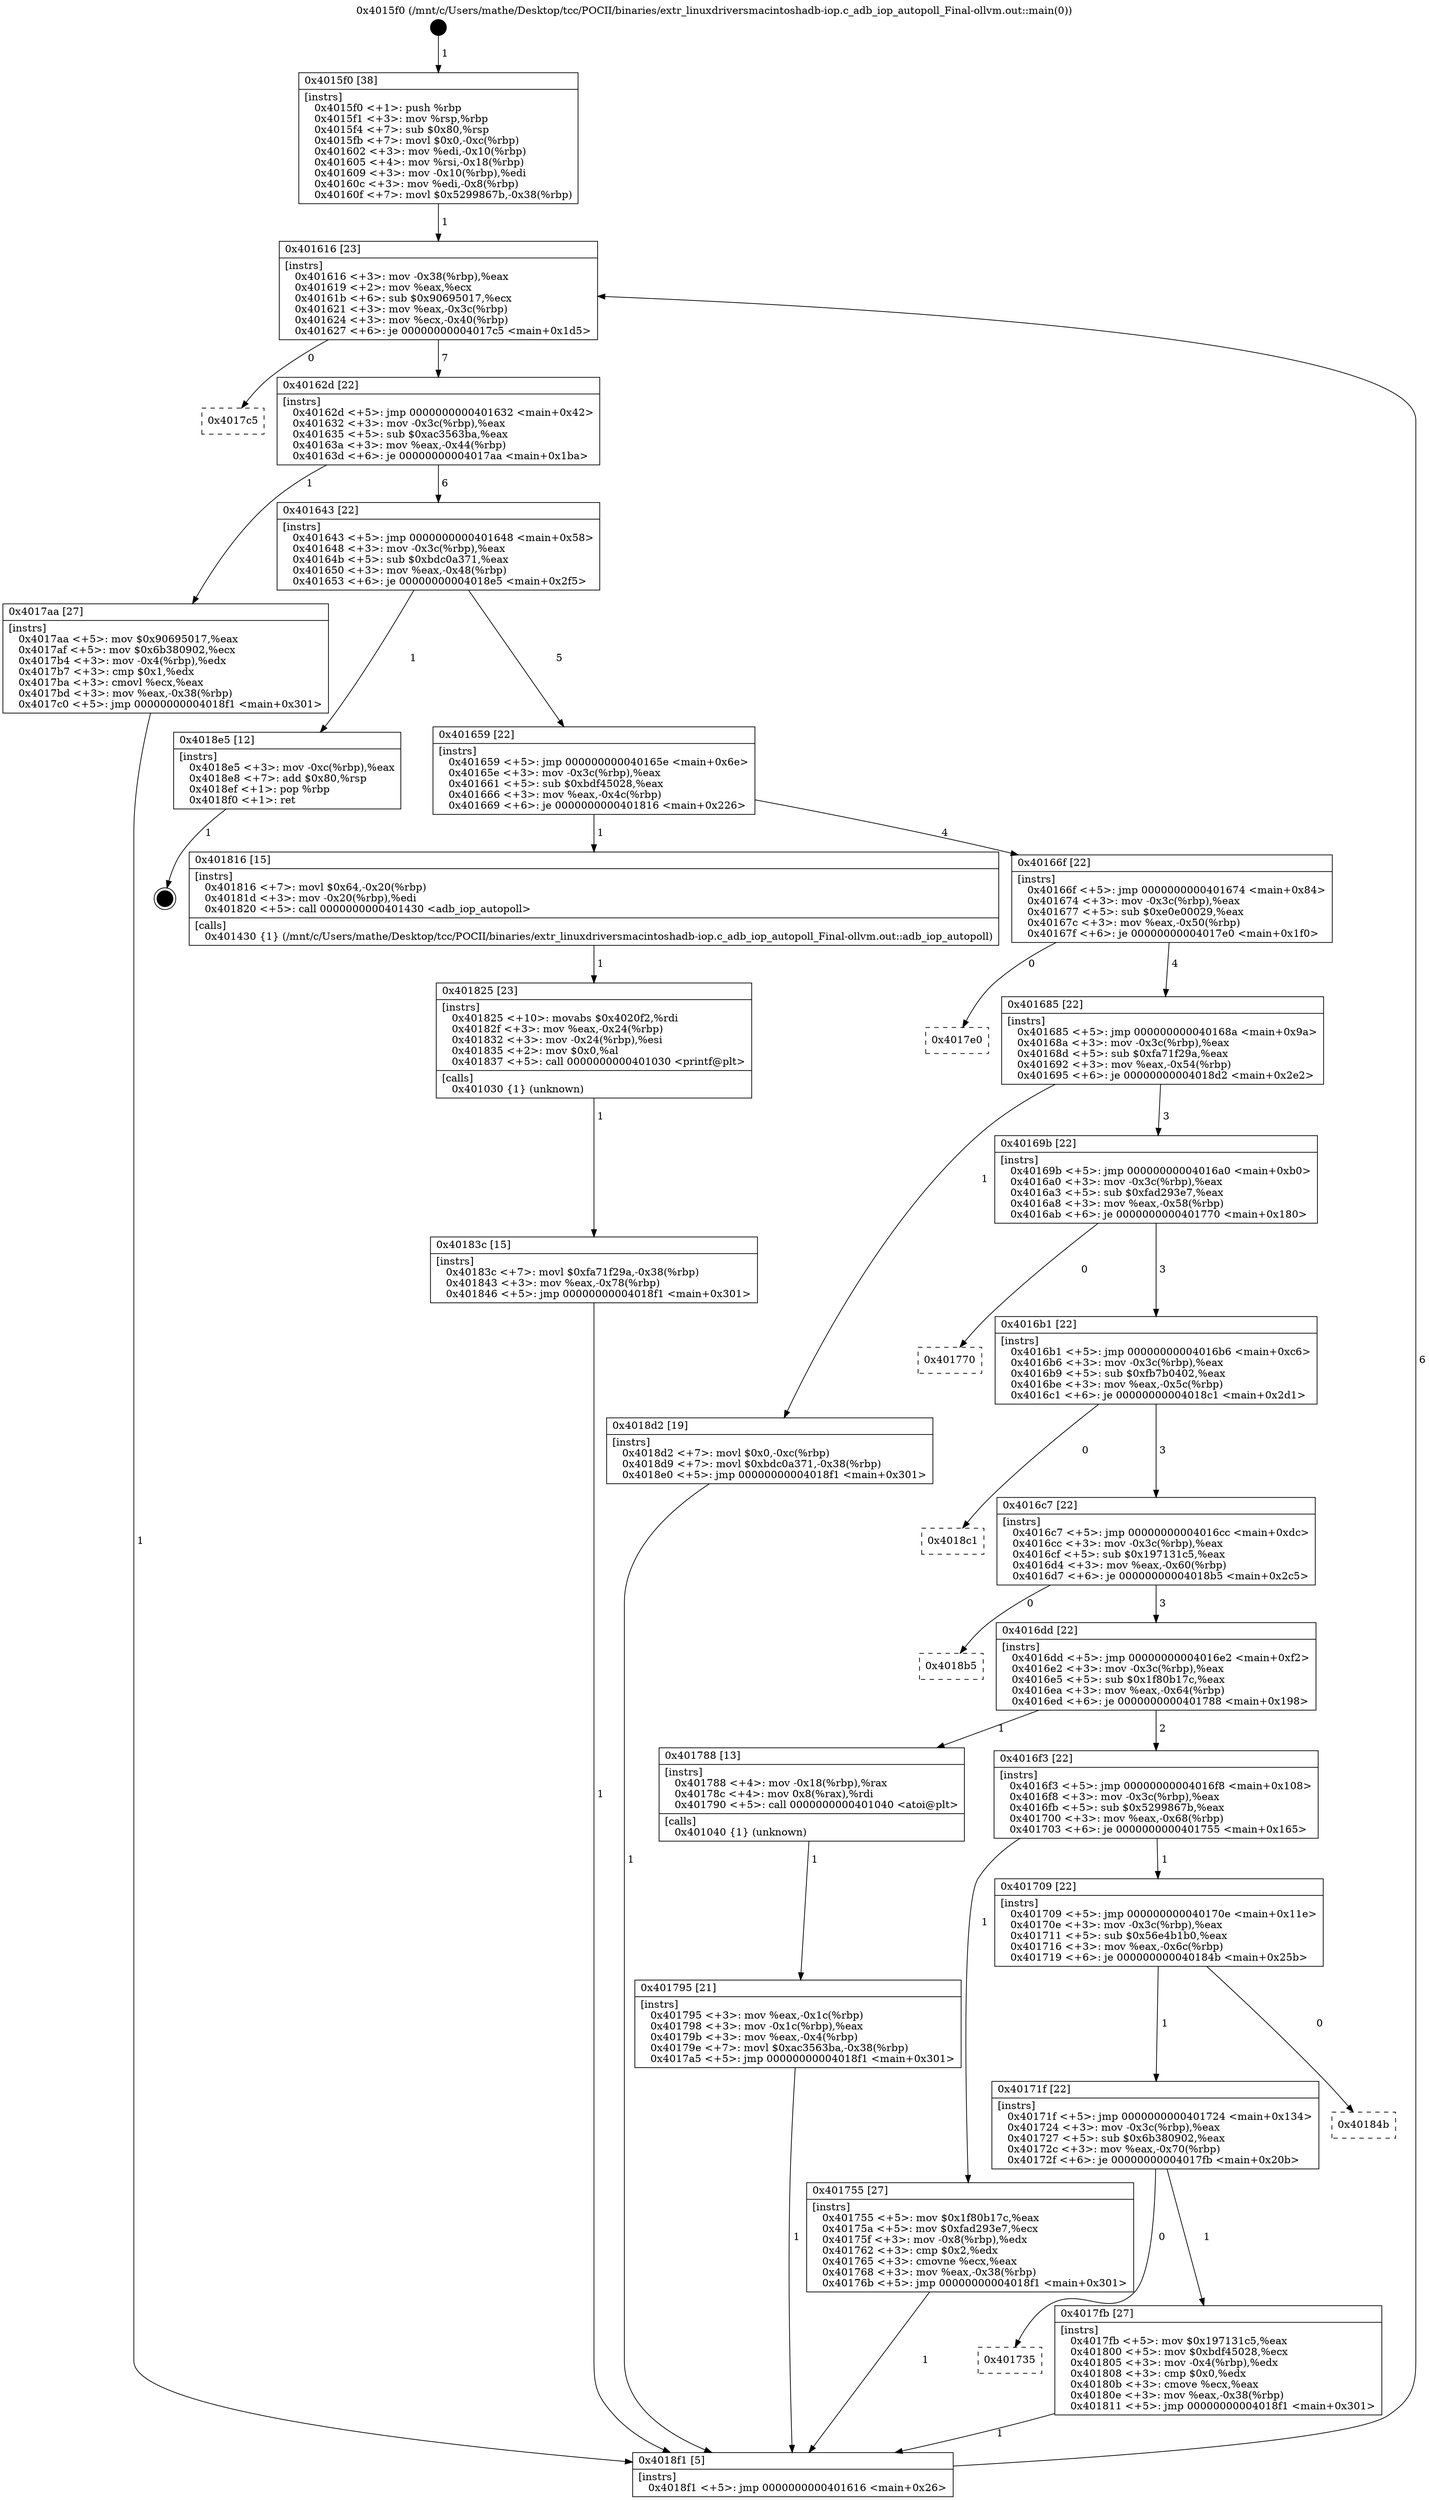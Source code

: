 digraph "0x4015f0" {
  label = "0x4015f0 (/mnt/c/Users/mathe/Desktop/tcc/POCII/binaries/extr_linuxdriversmacintoshadb-iop.c_adb_iop_autopoll_Final-ollvm.out::main(0))"
  labelloc = "t"
  node[shape=record]

  Entry [label="",width=0.3,height=0.3,shape=circle,fillcolor=black,style=filled]
  "0x401616" [label="{
     0x401616 [23]\l
     | [instrs]\l
     &nbsp;&nbsp;0x401616 \<+3\>: mov -0x38(%rbp),%eax\l
     &nbsp;&nbsp;0x401619 \<+2\>: mov %eax,%ecx\l
     &nbsp;&nbsp;0x40161b \<+6\>: sub $0x90695017,%ecx\l
     &nbsp;&nbsp;0x401621 \<+3\>: mov %eax,-0x3c(%rbp)\l
     &nbsp;&nbsp;0x401624 \<+3\>: mov %ecx,-0x40(%rbp)\l
     &nbsp;&nbsp;0x401627 \<+6\>: je 00000000004017c5 \<main+0x1d5\>\l
  }"]
  "0x4017c5" [label="{
     0x4017c5\l
  }", style=dashed]
  "0x40162d" [label="{
     0x40162d [22]\l
     | [instrs]\l
     &nbsp;&nbsp;0x40162d \<+5\>: jmp 0000000000401632 \<main+0x42\>\l
     &nbsp;&nbsp;0x401632 \<+3\>: mov -0x3c(%rbp),%eax\l
     &nbsp;&nbsp;0x401635 \<+5\>: sub $0xac3563ba,%eax\l
     &nbsp;&nbsp;0x40163a \<+3\>: mov %eax,-0x44(%rbp)\l
     &nbsp;&nbsp;0x40163d \<+6\>: je 00000000004017aa \<main+0x1ba\>\l
  }"]
  Exit [label="",width=0.3,height=0.3,shape=circle,fillcolor=black,style=filled,peripheries=2]
  "0x4017aa" [label="{
     0x4017aa [27]\l
     | [instrs]\l
     &nbsp;&nbsp;0x4017aa \<+5\>: mov $0x90695017,%eax\l
     &nbsp;&nbsp;0x4017af \<+5\>: mov $0x6b380902,%ecx\l
     &nbsp;&nbsp;0x4017b4 \<+3\>: mov -0x4(%rbp),%edx\l
     &nbsp;&nbsp;0x4017b7 \<+3\>: cmp $0x1,%edx\l
     &nbsp;&nbsp;0x4017ba \<+3\>: cmovl %ecx,%eax\l
     &nbsp;&nbsp;0x4017bd \<+3\>: mov %eax,-0x38(%rbp)\l
     &nbsp;&nbsp;0x4017c0 \<+5\>: jmp 00000000004018f1 \<main+0x301\>\l
  }"]
  "0x401643" [label="{
     0x401643 [22]\l
     | [instrs]\l
     &nbsp;&nbsp;0x401643 \<+5\>: jmp 0000000000401648 \<main+0x58\>\l
     &nbsp;&nbsp;0x401648 \<+3\>: mov -0x3c(%rbp),%eax\l
     &nbsp;&nbsp;0x40164b \<+5\>: sub $0xbdc0a371,%eax\l
     &nbsp;&nbsp;0x401650 \<+3\>: mov %eax,-0x48(%rbp)\l
     &nbsp;&nbsp;0x401653 \<+6\>: je 00000000004018e5 \<main+0x2f5\>\l
  }"]
  "0x40183c" [label="{
     0x40183c [15]\l
     | [instrs]\l
     &nbsp;&nbsp;0x40183c \<+7\>: movl $0xfa71f29a,-0x38(%rbp)\l
     &nbsp;&nbsp;0x401843 \<+3\>: mov %eax,-0x78(%rbp)\l
     &nbsp;&nbsp;0x401846 \<+5\>: jmp 00000000004018f1 \<main+0x301\>\l
  }"]
  "0x4018e5" [label="{
     0x4018e5 [12]\l
     | [instrs]\l
     &nbsp;&nbsp;0x4018e5 \<+3\>: mov -0xc(%rbp),%eax\l
     &nbsp;&nbsp;0x4018e8 \<+7\>: add $0x80,%rsp\l
     &nbsp;&nbsp;0x4018ef \<+1\>: pop %rbp\l
     &nbsp;&nbsp;0x4018f0 \<+1\>: ret\l
  }"]
  "0x401659" [label="{
     0x401659 [22]\l
     | [instrs]\l
     &nbsp;&nbsp;0x401659 \<+5\>: jmp 000000000040165e \<main+0x6e\>\l
     &nbsp;&nbsp;0x40165e \<+3\>: mov -0x3c(%rbp),%eax\l
     &nbsp;&nbsp;0x401661 \<+5\>: sub $0xbdf45028,%eax\l
     &nbsp;&nbsp;0x401666 \<+3\>: mov %eax,-0x4c(%rbp)\l
     &nbsp;&nbsp;0x401669 \<+6\>: je 0000000000401816 \<main+0x226\>\l
  }"]
  "0x401825" [label="{
     0x401825 [23]\l
     | [instrs]\l
     &nbsp;&nbsp;0x401825 \<+10\>: movabs $0x4020f2,%rdi\l
     &nbsp;&nbsp;0x40182f \<+3\>: mov %eax,-0x24(%rbp)\l
     &nbsp;&nbsp;0x401832 \<+3\>: mov -0x24(%rbp),%esi\l
     &nbsp;&nbsp;0x401835 \<+2\>: mov $0x0,%al\l
     &nbsp;&nbsp;0x401837 \<+5\>: call 0000000000401030 \<printf@plt\>\l
     | [calls]\l
     &nbsp;&nbsp;0x401030 \{1\} (unknown)\l
  }"]
  "0x401816" [label="{
     0x401816 [15]\l
     | [instrs]\l
     &nbsp;&nbsp;0x401816 \<+7\>: movl $0x64,-0x20(%rbp)\l
     &nbsp;&nbsp;0x40181d \<+3\>: mov -0x20(%rbp),%edi\l
     &nbsp;&nbsp;0x401820 \<+5\>: call 0000000000401430 \<adb_iop_autopoll\>\l
     | [calls]\l
     &nbsp;&nbsp;0x401430 \{1\} (/mnt/c/Users/mathe/Desktop/tcc/POCII/binaries/extr_linuxdriversmacintoshadb-iop.c_adb_iop_autopoll_Final-ollvm.out::adb_iop_autopoll)\l
  }"]
  "0x40166f" [label="{
     0x40166f [22]\l
     | [instrs]\l
     &nbsp;&nbsp;0x40166f \<+5\>: jmp 0000000000401674 \<main+0x84\>\l
     &nbsp;&nbsp;0x401674 \<+3\>: mov -0x3c(%rbp),%eax\l
     &nbsp;&nbsp;0x401677 \<+5\>: sub $0xe0e00029,%eax\l
     &nbsp;&nbsp;0x40167c \<+3\>: mov %eax,-0x50(%rbp)\l
     &nbsp;&nbsp;0x40167f \<+6\>: je 00000000004017e0 \<main+0x1f0\>\l
  }"]
  "0x401735" [label="{
     0x401735\l
  }", style=dashed]
  "0x4017e0" [label="{
     0x4017e0\l
  }", style=dashed]
  "0x401685" [label="{
     0x401685 [22]\l
     | [instrs]\l
     &nbsp;&nbsp;0x401685 \<+5\>: jmp 000000000040168a \<main+0x9a\>\l
     &nbsp;&nbsp;0x40168a \<+3\>: mov -0x3c(%rbp),%eax\l
     &nbsp;&nbsp;0x40168d \<+5\>: sub $0xfa71f29a,%eax\l
     &nbsp;&nbsp;0x401692 \<+3\>: mov %eax,-0x54(%rbp)\l
     &nbsp;&nbsp;0x401695 \<+6\>: je 00000000004018d2 \<main+0x2e2\>\l
  }"]
  "0x4017fb" [label="{
     0x4017fb [27]\l
     | [instrs]\l
     &nbsp;&nbsp;0x4017fb \<+5\>: mov $0x197131c5,%eax\l
     &nbsp;&nbsp;0x401800 \<+5\>: mov $0xbdf45028,%ecx\l
     &nbsp;&nbsp;0x401805 \<+3\>: mov -0x4(%rbp),%edx\l
     &nbsp;&nbsp;0x401808 \<+3\>: cmp $0x0,%edx\l
     &nbsp;&nbsp;0x40180b \<+3\>: cmove %ecx,%eax\l
     &nbsp;&nbsp;0x40180e \<+3\>: mov %eax,-0x38(%rbp)\l
     &nbsp;&nbsp;0x401811 \<+5\>: jmp 00000000004018f1 \<main+0x301\>\l
  }"]
  "0x4018d2" [label="{
     0x4018d2 [19]\l
     | [instrs]\l
     &nbsp;&nbsp;0x4018d2 \<+7\>: movl $0x0,-0xc(%rbp)\l
     &nbsp;&nbsp;0x4018d9 \<+7\>: movl $0xbdc0a371,-0x38(%rbp)\l
     &nbsp;&nbsp;0x4018e0 \<+5\>: jmp 00000000004018f1 \<main+0x301\>\l
  }"]
  "0x40169b" [label="{
     0x40169b [22]\l
     | [instrs]\l
     &nbsp;&nbsp;0x40169b \<+5\>: jmp 00000000004016a0 \<main+0xb0\>\l
     &nbsp;&nbsp;0x4016a0 \<+3\>: mov -0x3c(%rbp),%eax\l
     &nbsp;&nbsp;0x4016a3 \<+5\>: sub $0xfad293e7,%eax\l
     &nbsp;&nbsp;0x4016a8 \<+3\>: mov %eax,-0x58(%rbp)\l
     &nbsp;&nbsp;0x4016ab \<+6\>: je 0000000000401770 \<main+0x180\>\l
  }"]
  "0x40171f" [label="{
     0x40171f [22]\l
     | [instrs]\l
     &nbsp;&nbsp;0x40171f \<+5\>: jmp 0000000000401724 \<main+0x134\>\l
     &nbsp;&nbsp;0x401724 \<+3\>: mov -0x3c(%rbp),%eax\l
     &nbsp;&nbsp;0x401727 \<+5\>: sub $0x6b380902,%eax\l
     &nbsp;&nbsp;0x40172c \<+3\>: mov %eax,-0x70(%rbp)\l
     &nbsp;&nbsp;0x40172f \<+6\>: je 00000000004017fb \<main+0x20b\>\l
  }"]
  "0x401770" [label="{
     0x401770\l
  }", style=dashed]
  "0x4016b1" [label="{
     0x4016b1 [22]\l
     | [instrs]\l
     &nbsp;&nbsp;0x4016b1 \<+5\>: jmp 00000000004016b6 \<main+0xc6\>\l
     &nbsp;&nbsp;0x4016b6 \<+3\>: mov -0x3c(%rbp),%eax\l
     &nbsp;&nbsp;0x4016b9 \<+5\>: sub $0xfb7b0402,%eax\l
     &nbsp;&nbsp;0x4016be \<+3\>: mov %eax,-0x5c(%rbp)\l
     &nbsp;&nbsp;0x4016c1 \<+6\>: je 00000000004018c1 \<main+0x2d1\>\l
  }"]
  "0x40184b" [label="{
     0x40184b\l
  }", style=dashed]
  "0x4018c1" [label="{
     0x4018c1\l
  }", style=dashed]
  "0x4016c7" [label="{
     0x4016c7 [22]\l
     | [instrs]\l
     &nbsp;&nbsp;0x4016c7 \<+5\>: jmp 00000000004016cc \<main+0xdc\>\l
     &nbsp;&nbsp;0x4016cc \<+3\>: mov -0x3c(%rbp),%eax\l
     &nbsp;&nbsp;0x4016cf \<+5\>: sub $0x197131c5,%eax\l
     &nbsp;&nbsp;0x4016d4 \<+3\>: mov %eax,-0x60(%rbp)\l
     &nbsp;&nbsp;0x4016d7 \<+6\>: je 00000000004018b5 \<main+0x2c5\>\l
  }"]
  "0x401795" [label="{
     0x401795 [21]\l
     | [instrs]\l
     &nbsp;&nbsp;0x401795 \<+3\>: mov %eax,-0x1c(%rbp)\l
     &nbsp;&nbsp;0x401798 \<+3\>: mov -0x1c(%rbp),%eax\l
     &nbsp;&nbsp;0x40179b \<+3\>: mov %eax,-0x4(%rbp)\l
     &nbsp;&nbsp;0x40179e \<+7\>: movl $0xac3563ba,-0x38(%rbp)\l
     &nbsp;&nbsp;0x4017a5 \<+5\>: jmp 00000000004018f1 \<main+0x301\>\l
  }"]
  "0x4018b5" [label="{
     0x4018b5\l
  }", style=dashed]
  "0x4016dd" [label="{
     0x4016dd [22]\l
     | [instrs]\l
     &nbsp;&nbsp;0x4016dd \<+5\>: jmp 00000000004016e2 \<main+0xf2\>\l
     &nbsp;&nbsp;0x4016e2 \<+3\>: mov -0x3c(%rbp),%eax\l
     &nbsp;&nbsp;0x4016e5 \<+5\>: sub $0x1f80b17c,%eax\l
     &nbsp;&nbsp;0x4016ea \<+3\>: mov %eax,-0x64(%rbp)\l
     &nbsp;&nbsp;0x4016ed \<+6\>: je 0000000000401788 \<main+0x198\>\l
  }"]
  "0x4015f0" [label="{
     0x4015f0 [38]\l
     | [instrs]\l
     &nbsp;&nbsp;0x4015f0 \<+1\>: push %rbp\l
     &nbsp;&nbsp;0x4015f1 \<+3\>: mov %rsp,%rbp\l
     &nbsp;&nbsp;0x4015f4 \<+7\>: sub $0x80,%rsp\l
     &nbsp;&nbsp;0x4015fb \<+7\>: movl $0x0,-0xc(%rbp)\l
     &nbsp;&nbsp;0x401602 \<+3\>: mov %edi,-0x10(%rbp)\l
     &nbsp;&nbsp;0x401605 \<+4\>: mov %rsi,-0x18(%rbp)\l
     &nbsp;&nbsp;0x401609 \<+3\>: mov -0x10(%rbp),%edi\l
     &nbsp;&nbsp;0x40160c \<+3\>: mov %edi,-0x8(%rbp)\l
     &nbsp;&nbsp;0x40160f \<+7\>: movl $0x5299867b,-0x38(%rbp)\l
  }"]
  "0x401788" [label="{
     0x401788 [13]\l
     | [instrs]\l
     &nbsp;&nbsp;0x401788 \<+4\>: mov -0x18(%rbp),%rax\l
     &nbsp;&nbsp;0x40178c \<+4\>: mov 0x8(%rax),%rdi\l
     &nbsp;&nbsp;0x401790 \<+5\>: call 0000000000401040 \<atoi@plt\>\l
     | [calls]\l
     &nbsp;&nbsp;0x401040 \{1\} (unknown)\l
  }"]
  "0x4016f3" [label="{
     0x4016f3 [22]\l
     | [instrs]\l
     &nbsp;&nbsp;0x4016f3 \<+5\>: jmp 00000000004016f8 \<main+0x108\>\l
     &nbsp;&nbsp;0x4016f8 \<+3\>: mov -0x3c(%rbp),%eax\l
     &nbsp;&nbsp;0x4016fb \<+5\>: sub $0x5299867b,%eax\l
     &nbsp;&nbsp;0x401700 \<+3\>: mov %eax,-0x68(%rbp)\l
     &nbsp;&nbsp;0x401703 \<+6\>: je 0000000000401755 \<main+0x165\>\l
  }"]
  "0x4018f1" [label="{
     0x4018f1 [5]\l
     | [instrs]\l
     &nbsp;&nbsp;0x4018f1 \<+5\>: jmp 0000000000401616 \<main+0x26\>\l
  }"]
  "0x401755" [label="{
     0x401755 [27]\l
     | [instrs]\l
     &nbsp;&nbsp;0x401755 \<+5\>: mov $0x1f80b17c,%eax\l
     &nbsp;&nbsp;0x40175a \<+5\>: mov $0xfad293e7,%ecx\l
     &nbsp;&nbsp;0x40175f \<+3\>: mov -0x8(%rbp),%edx\l
     &nbsp;&nbsp;0x401762 \<+3\>: cmp $0x2,%edx\l
     &nbsp;&nbsp;0x401765 \<+3\>: cmovne %ecx,%eax\l
     &nbsp;&nbsp;0x401768 \<+3\>: mov %eax,-0x38(%rbp)\l
     &nbsp;&nbsp;0x40176b \<+5\>: jmp 00000000004018f1 \<main+0x301\>\l
  }"]
  "0x401709" [label="{
     0x401709 [22]\l
     | [instrs]\l
     &nbsp;&nbsp;0x401709 \<+5\>: jmp 000000000040170e \<main+0x11e\>\l
     &nbsp;&nbsp;0x40170e \<+3\>: mov -0x3c(%rbp),%eax\l
     &nbsp;&nbsp;0x401711 \<+5\>: sub $0x56e4b1b0,%eax\l
     &nbsp;&nbsp;0x401716 \<+3\>: mov %eax,-0x6c(%rbp)\l
     &nbsp;&nbsp;0x401719 \<+6\>: je 000000000040184b \<main+0x25b\>\l
  }"]
  Entry -> "0x4015f0" [label=" 1"]
  "0x401616" -> "0x4017c5" [label=" 0"]
  "0x401616" -> "0x40162d" [label=" 7"]
  "0x4018e5" -> Exit [label=" 1"]
  "0x40162d" -> "0x4017aa" [label=" 1"]
  "0x40162d" -> "0x401643" [label=" 6"]
  "0x4018d2" -> "0x4018f1" [label=" 1"]
  "0x401643" -> "0x4018e5" [label=" 1"]
  "0x401643" -> "0x401659" [label=" 5"]
  "0x40183c" -> "0x4018f1" [label=" 1"]
  "0x401659" -> "0x401816" [label=" 1"]
  "0x401659" -> "0x40166f" [label=" 4"]
  "0x401825" -> "0x40183c" [label=" 1"]
  "0x40166f" -> "0x4017e0" [label=" 0"]
  "0x40166f" -> "0x401685" [label=" 4"]
  "0x401816" -> "0x401825" [label=" 1"]
  "0x401685" -> "0x4018d2" [label=" 1"]
  "0x401685" -> "0x40169b" [label=" 3"]
  "0x4017fb" -> "0x4018f1" [label=" 1"]
  "0x40169b" -> "0x401770" [label=" 0"]
  "0x40169b" -> "0x4016b1" [label=" 3"]
  "0x40171f" -> "0x4017fb" [label=" 1"]
  "0x4016b1" -> "0x4018c1" [label=" 0"]
  "0x4016b1" -> "0x4016c7" [label=" 3"]
  "0x40171f" -> "0x401735" [label=" 0"]
  "0x4016c7" -> "0x4018b5" [label=" 0"]
  "0x4016c7" -> "0x4016dd" [label=" 3"]
  "0x401709" -> "0x40184b" [label=" 0"]
  "0x4016dd" -> "0x401788" [label=" 1"]
  "0x4016dd" -> "0x4016f3" [label=" 2"]
  "0x401709" -> "0x40171f" [label=" 1"]
  "0x4016f3" -> "0x401755" [label=" 1"]
  "0x4016f3" -> "0x401709" [label=" 1"]
  "0x401755" -> "0x4018f1" [label=" 1"]
  "0x4015f0" -> "0x401616" [label=" 1"]
  "0x4018f1" -> "0x401616" [label=" 6"]
  "0x401788" -> "0x401795" [label=" 1"]
  "0x401795" -> "0x4018f1" [label=" 1"]
  "0x4017aa" -> "0x4018f1" [label=" 1"]
}
